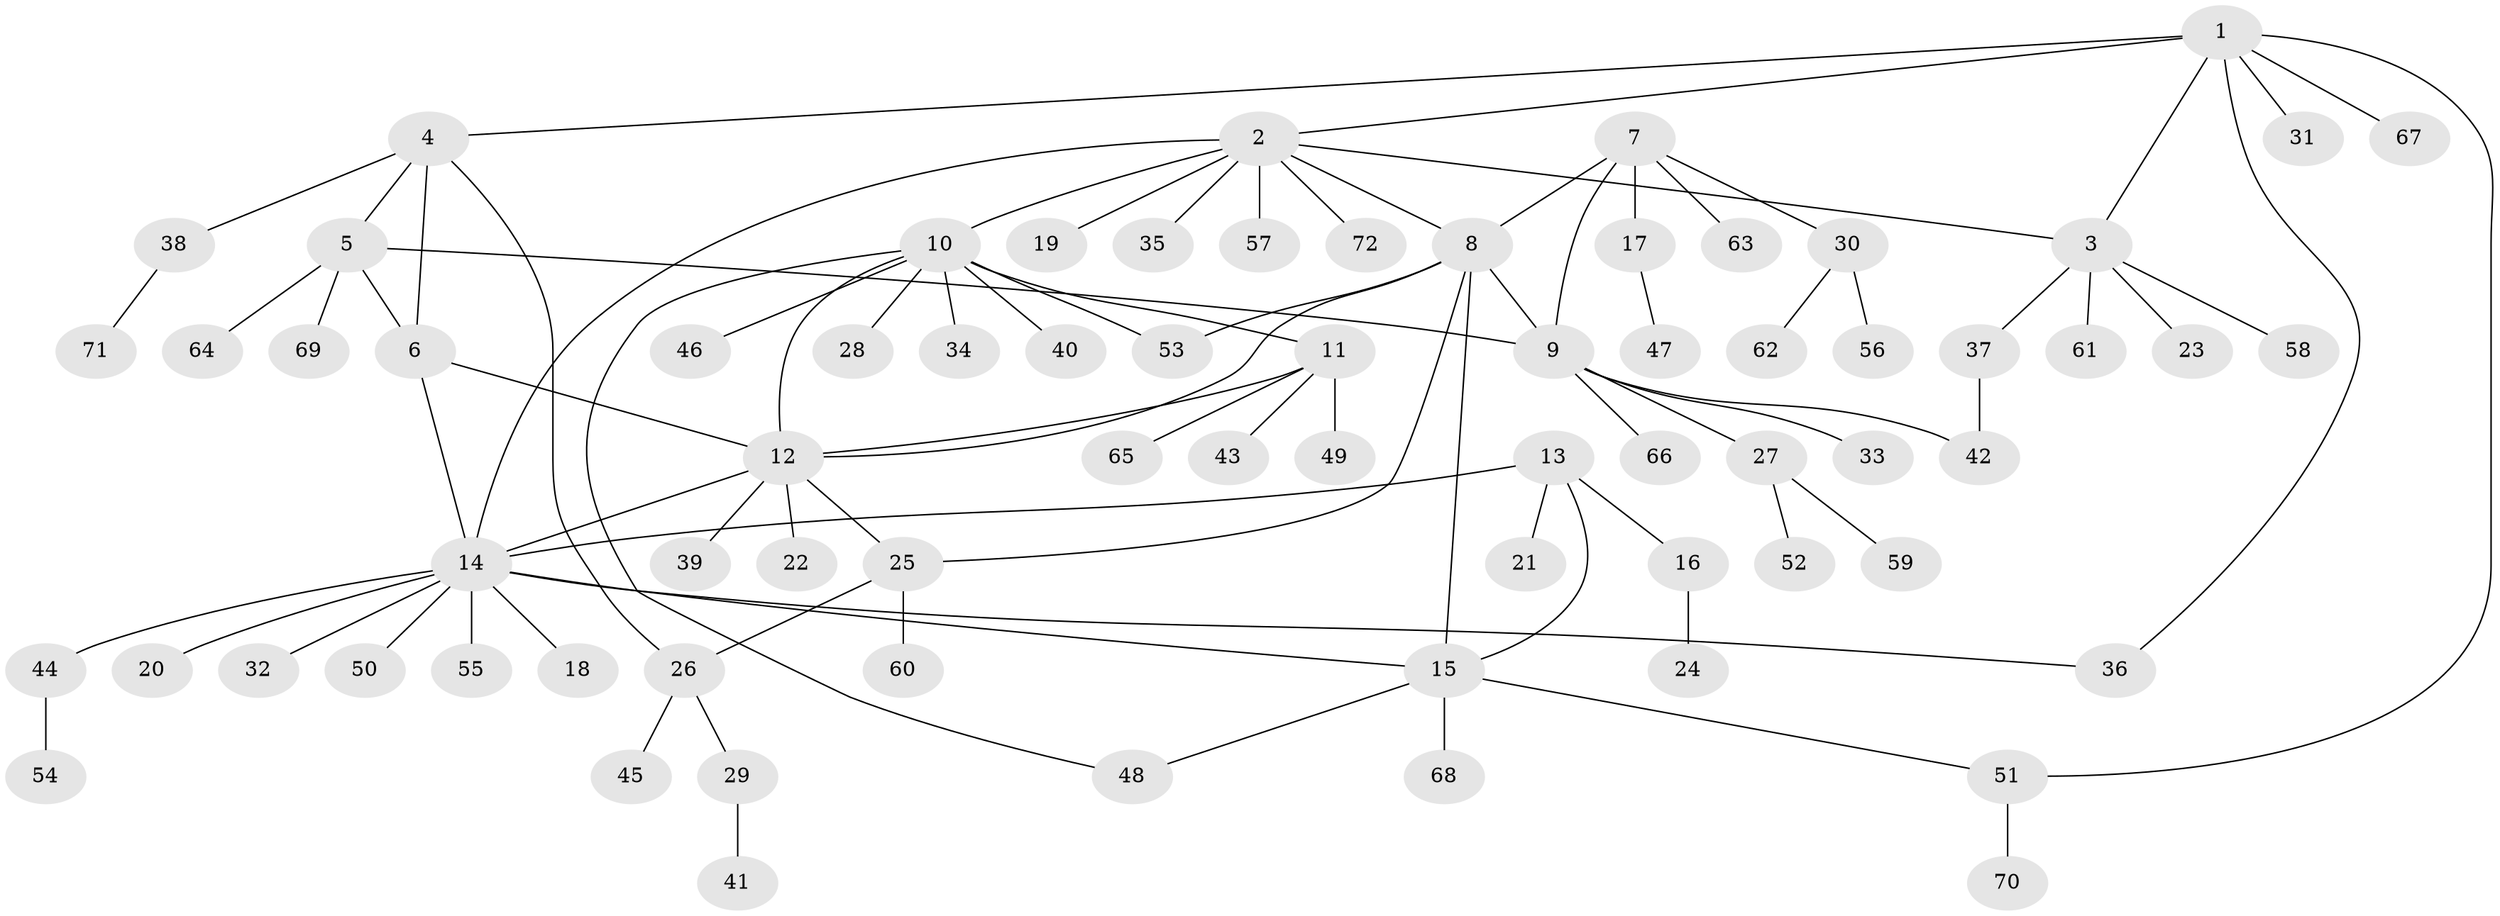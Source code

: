 // Generated by graph-tools (version 1.1) at 2025/50/03/09/25 03:50:36]
// undirected, 72 vertices, 89 edges
graph export_dot {
graph [start="1"]
  node [color=gray90,style=filled];
  1;
  2;
  3;
  4;
  5;
  6;
  7;
  8;
  9;
  10;
  11;
  12;
  13;
  14;
  15;
  16;
  17;
  18;
  19;
  20;
  21;
  22;
  23;
  24;
  25;
  26;
  27;
  28;
  29;
  30;
  31;
  32;
  33;
  34;
  35;
  36;
  37;
  38;
  39;
  40;
  41;
  42;
  43;
  44;
  45;
  46;
  47;
  48;
  49;
  50;
  51;
  52;
  53;
  54;
  55;
  56;
  57;
  58;
  59;
  60;
  61;
  62;
  63;
  64;
  65;
  66;
  67;
  68;
  69;
  70;
  71;
  72;
  1 -- 2;
  1 -- 3;
  1 -- 4;
  1 -- 31;
  1 -- 36;
  1 -- 51;
  1 -- 67;
  2 -- 3;
  2 -- 8;
  2 -- 10;
  2 -- 14;
  2 -- 19;
  2 -- 35;
  2 -- 57;
  2 -- 72;
  3 -- 23;
  3 -- 37;
  3 -- 58;
  3 -- 61;
  4 -- 5;
  4 -- 6;
  4 -- 26;
  4 -- 38;
  5 -- 6;
  5 -- 9;
  5 -- 64;
  5 -- 69;
  6 -- 12;
  6 -- 14;
  7 -- 8;
  7 -- 9;
  7 -- 17;
  7 -- 30;
  7 -- 63;
  8 -- 9;
  8 -- 12;
  8 -- 15;
  8 -- 25;
  8 -- 53;
  9 -- 27;
  9 -- 33;
  9 -- 42;
  9 -- 66;
  10 -- 11;
  10 -- 12;
  10 -- 28;
  10 -- 34;
  10 -- 40;
  10 -- 46;
  10 -- 48;
  10 -- 53;
  11 -- 12;
  11 -- 43;
  11 -- 49;
  11 -- 65;
  12 -- 14;
  12 -- 22;
  12 -- 25;
  12 -- 39;
  13 -- 14;
  13 -- 15;
  13 -- 16;
  13 -- 21;
  14 -- 15;
  14 -- 18;
  14 -- 20;
  14 -- 32;
  14 -- 36;
  14 -- 44;
  14 -- 50;
  14 -- 55;
  15 -- 48;
  15 -- 51;
  15 -- 68;
  16 -- 24;
  17 -- 47;
  25 -- 26;
  25 -- 60;
  26 -- 29;
  26 -- 45;
  27 -- 52;
  27 -- 59;
  29 -- 41;
  30 -- 56;
  30 -- 62;
  37 -- 42;
  38 -- 71;
  44 -- 54;
  51 -- 70;
}
